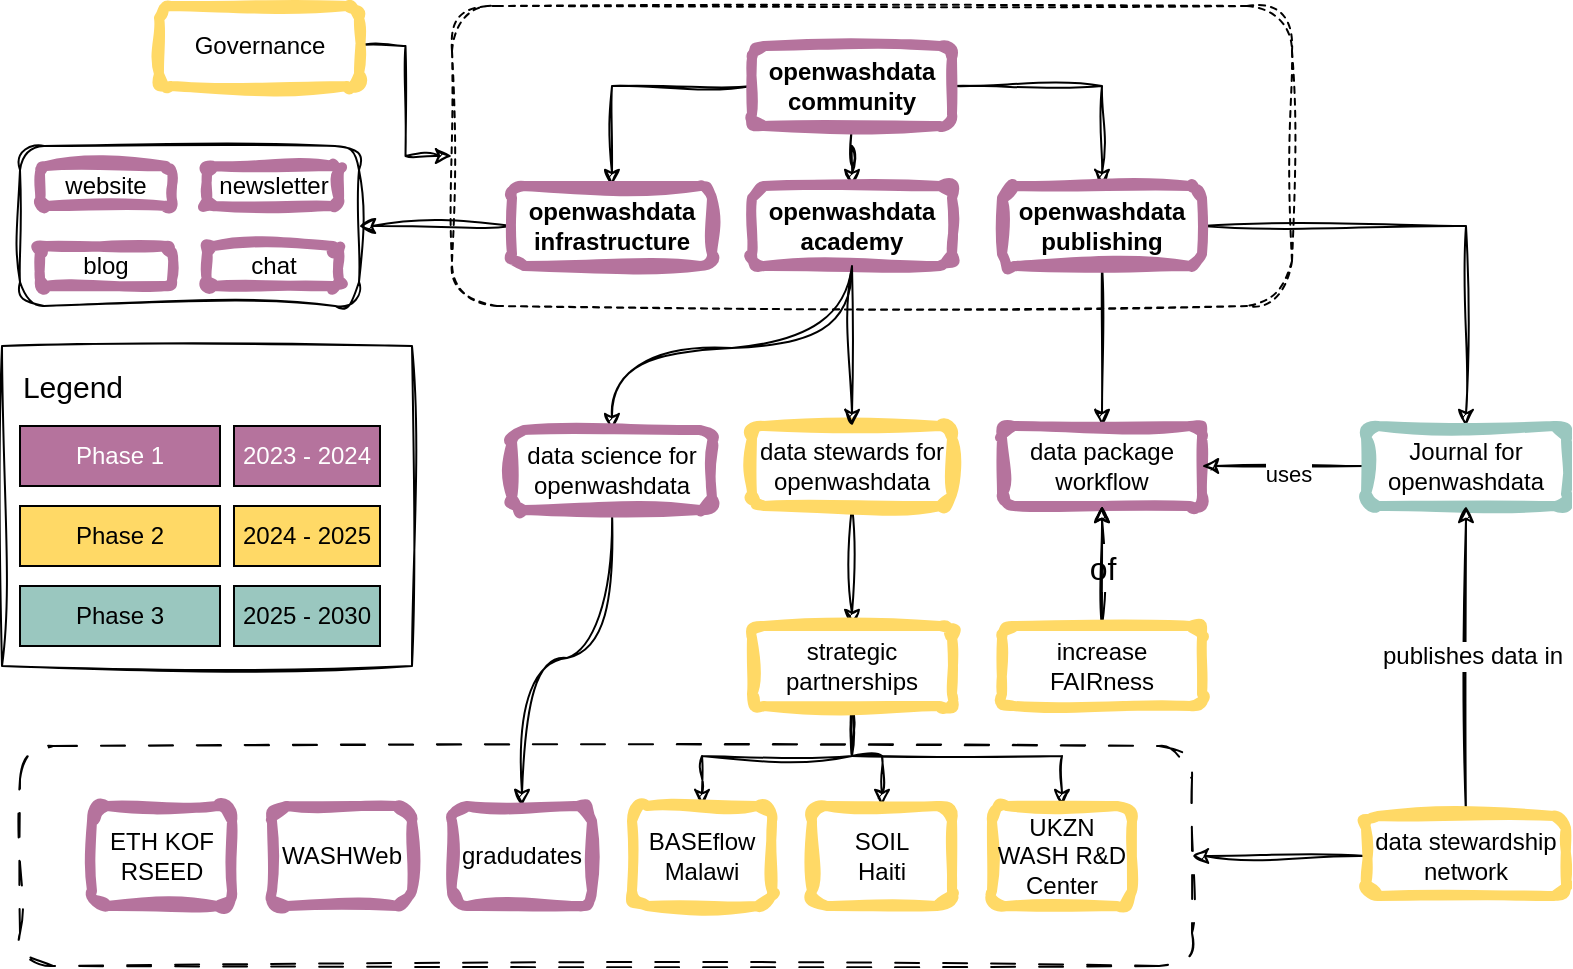 <mxfile version="24.0.0" type="github">
  <diagram name="Page-1" id="nh3vlnxrbsC_gWLJnE9w">
    <mxGraphModel dx="2074" dy="1182" grid="1" gridSize="10" guides="1" tooltips="1" connect="1" arrows="1" fold="1" page="1" pageScale="1" pageWidth="827" pageHeight="1169" math="0" shadow="0">
      <root>
        <mxCell id="0" />
        <mxCell id="1" parent="0" />
        <mxCell id="BLSTeo2ohmMuAXlxdQSj-55" value="" style="rounded=1;whiteSpace=wrap;html=1;sketch=1;hachureGap=4;jiggle=2;curveFitting=1;fontFamily=Architects Daughter;fontSource=https%3A%2F%2Ffonts.googleapis.com%2Fcss%3Ffamily%3DArchitects%2BDaughter;fontSize=20;fillColor=none;dashed=1;dashPattern=12 12;" parent="1" vertex="1">
          <mxGeometry x="14" y="390" width="586" height="110" as="geometry" />
        </mxCell>
        <mxCell id="BLSTeo2ohmMuAXlxdQSj-85" value="" style="rounded=1;whiteSpace=wrap;html=1;sketch=1;hachureGap=4;jiggle=2;curveFitting=1;fontFamily=Architects Daughter;fontSource=https%3A%2F%2Ffonts.googleapis.com%2Fcss%3Ffamily%3DArchitects%2BDaughter;fontSize=20;fillColor=none;dashed=1;" parent="1" vertex="1">
          <mxGeometry x="230" y="20" width="420" height="150" as="geometry" />
        </mxCell>
        <mxCell id="BLSTeo2ohmMuAXlxdQSj-82" value="" style="rounded=0;whiteSpace=wrap;html=1;sketch=1;hachureGap=4;jiggle=2;curveFitting=1;fontFamily=Architects Daughter;fontSource=https%3A%2F%2Ffonts.googleapis.com%2Fcss%3Ffamily%3DArchitects%2BDaughter;fontSize=20;fillColor=none;" parent="1" vertex="1">
          <mxGeometry x="5" y="190" width="205" height="160" as="geometry" />
        </mxCell>
        <mxCell id="BLSTeo2ohmMuAXlxdQSj-76" value="" style="rounded=1;whiteSpace=wrap;html=1;sketch=1;hachureGap=4;jiggle=2;curveFitting=1;fontFamily=Architects Daughter;fontSource=https%3A%2F%2Ffonts.googleapis.com%2Fcss%3Ffamily%3DArchitects%2BDaughter;fontSize=20;fillColor=none;" parent="1" vertex="1">
          <mxGeometry x="14" y="90" width="169.5" height="80" as="geometry" />
        </mxCell>
        <mxCell id="BLSTeo2ohmMuAXlxdQSj-31" style="edgeStyle=orthogonalEdgeStyle;rounded=0;sketch=1;hachureGap=4;jiggle=2;curveFitting=1;orthogonalLoop=1;jettySize=auto;html=1;fontFamily=Architects Daughter;fontSource=https%3A%2F%2Ffonts.googleapis.com%2Fcss%3Ffamily%3DArchitects%2BDaughter;fontSize=16;" parent="1" source="BLSTeo2ohmMuAXlxdQSj-2" target="BLSTeo2ohmMuAXlxdQSj-12" edge="1">
          <mxGeometry relative="1" as="geometry" />
        </mxCell>
        <mxCell id="BLSTeo2ohmMuAXlxdQSj-32" style="edgeStyle=orthogonalEdgeStyle;rounded=0;sketch=1;hachureGap=4;jiggle=2;curveFitting=1;orthogonalLoop=1;jettySize=auto;html=1;exitX=1;exitY=0.5;exitDx=0;exitDy=0;fontFamily=Architects Daughter;fontSource=https%3A%2F%2Ffonts.googleapis.com%2Fcss%3Ffamily%3DArchitects%2BDaughter;fontSize=16;" parent="1" source="BLSTeo2ohmMuAXlxdQSj-2" target="BLSTeo2ohmMuAXlxdQSj-16" edge="1">
          <mxGeometry relative="1" as="geometry" />
        </mxCell>
        <mxCell id="DJpvE1unCQy3p539MR1I-12" value="" style="edgeStyle=orthogonalEdgeStyle;rounded=0;sketch=1;hachureGap=4;jiggle=2;curveFitting=1;orthogonalLoop=1;jettySize=auto;html=1;" edge="1" parent="1" source="BLSTeo2ohmMuAXlxdQSj-2" target="BLSTeo2ohmMuAXlxdQSj-13">
          <mxGeometry relative="1" as="geometry" />
        </mxCell>
        <mxCell id="BLSTeo2ohmMuAXlxdQSj-2" value="openwashdata&lt;br&gt;community" style="rounded=1;whiteSpace=wrap;html=1;strokeColor=#B5739D;shadow=0;strokeWidth=5;sketch=1;curveFitting=1;jiggle=2;fontStyle=1" parent="1" vertex="1">
          <mxGeometry x="380" y="40" width="100" height="40" as="geometry" />
        </mxCell>
        <mxCell id="BLSTeo2ohmMuAXlxdQSj-5" value="Phase 2" style="rounded=0;whiteSpace=wrap;html=1;fillColor=#FFD966;" parent="1" vertex="1">
          <mxGeometry x="14" y="270" width="100" height="30" as="geometry" />
        </mxCell>
        <mxCell id="BLSTeo2ohmMuAXlxdQSj-6" value="Phase 3" style="rounded=0;whiteSpace=wrap;html=1;fillColor=#9AC7BF;" parent="1" vertex="1">
          <mxGeometry x="14" y="310" width="100" height="30" as="geometry" />
        </mxCell>
        <mxCell id="BLSTeo2ohmMuAXlxdQSj-7" value="2023 - 2024" style="rounded=0;whiteSpace=wrap;html=1;fillColor=#B5739D;fontColor=#FFFFFF;" parent="1" vertex="1">
          <mxGeometry x="121" y="230" width="73" height="30" as="geometry" />
        </mxCell>
        <mxCell id="BLSTeo2ohmMuAXlxdQSj-8" value="2024 - 2025" style="rounded=0;whiteSpace=wrap;html=1;fillColor=#FFD966;" parent="1" vertex="1">
          <mxGeometry x="121" y="270" width="73" height="30" as="geometry" />
        </mxCell>
        <mxCell id="BLSTeo2ohmMuAXlxdQSj-9" value="2025 - 2030" style="rounded=0;whiteSpace=wrap;html=1;fillColor=#9AC7BF;" parent="1" vertex="1">
          <mxGeometry x="121" y="310" width="73" height="30" as="geometry" />
        </mxCell>
        <mxCell id="BLSTeo2ohmMuAXlxdQSj-77" value="" style="edgeStyle=orthogonalEdgeStyle;rounded=0;sketch=1;hachureGap=4;jiggle=2;curveFitting=1;orthogonalLoop=1;jettySize=auto;html=1;fontFamily=Architects Daughter;fontSource=https%3A%2F%2Ffonts.googleapis.com%2Fcss%3Ffamily%3DArchitects%2BDaughter;fontSize=16;" parent="1" source="BLSTeo2ohmMuAXlxdQSj-12" target="BLSTeo2ohmMuAXlxdQSj-76" edge="1">
          <mxGeometry relative="1" as="geometry" />
        </mxCell>
        <mxCell id="BLSTeo2ohmMuAXlxdQSj-12" value="openwashdata&lt;br&gt;infrastructure" style="rounded=1;whiteSpace=wrap;html=1;strokeColor=#B5739D;shadow=0;strokeWidth=5;sketch=1;curveFitting=1;jiggle=2;fontStyle=1" parent="1" vertex="1">
          <mxGeometry x="260" y="110" width="100" height="40" as="geometry" />
        </mxCell>
        <mxCell id="DJpvE1unCQy3p539MR1I-8" style="edgeStyle=orthogonalEdgeStyle;rounded=0;sketch=1;hachureGap=4;jiggle=2;curveFitting=1;orthogonalLoop=1;jettySize=auto;html=1;entryX=0.5;entryY=0;entryDx=0;entryDy=0;exitX=0.5;exitY=1;exitDx=0;exitDy=0;curved=1;" edge="1" parent="1" source="BLSTeo2ohmMuAXlxdQSj-13" target="BLSTeo2ohmMuAXlxdQSj-14">
          <mxGeometry relative="1" as="geometry" />
        </mxCell>
        <mxCell id="BLSTeo2ohmMuAXlxdQSj-13" value="openwashdata&lt;br&gt;academy" style="rounded=1;whiteSpace=wrap;html=1;strokeColor=#B5739D;shadow=0;strokeWidth=5;sketch=1;curveFitting=1;jiggle=2;fontStyle=1" parent="1" vertex="1">
          <mxGeometry x="380" y="110" width="100" height="40" as="geometry" />
        </mxCell>
        <mxCell id="BLSTeo2ohmMuAXlxdQSj-36" style="edgeStyle=orthogonalEdgeStyle;rounded=0;sketch=1;hachureGap=4;jiggle=2;curveFitting=1;orthogonalLoop=1;jettySize=auto;html=1;exitX=0.5;exitY=1;exitDx=0;exitDy=0;fontFamily=Architects Daughter;fontSource=https%3A%2F%2Ffonts.googleapis.com%2Fcss%3Ffamily%3DArchitects%2BDaughter;fontSize=16;curved=1;" parent="1" source="BLSTeo2ohmMuAXlxdQSj-14" target="BLSTeo2ohmMuAXlxdQSj-15" edge="1">
          <mxGeometry relative="1" as="geometry">
            <mxPoint x="590" y="420" as="targetPoint" />
          </mxGeometry>
        </mxCell>
        <mxCell id="BLSTeo2ohmMuAXlxdQSj-14" value="data science for&lt;br&gt;openwashdata" style="rounded=1;whiteSpace=wrap;html=1;strokeColor=#B5739D;shadow=0;strokeWidth=5;sketch=1;curveFitting=1;jiggle=2;" parent="1" vertex="1">
          <mxGeometry x="260" y="232" width="100" height="40" as="geometry" />
        </mxCell>
        <mxCell id="BLSTeo2ohmMuAXlxdQSj-15" value="gradudates" style="rounded=1;whiteSpace=wrap;html=1;strokeColor=#B5739D;shadow=0;strokeWidth=5;sketch=1;curveFitting=1;jiggle=2;" parent="1" vertex="1">
          <mxGeometry x="230" y="420" width="70" height="50" as="geometry" />
        </mxCell>
        <mxCell id="BLSTeo2ohmMuAXlxdQSj-34" value="" style="edgeStyle=orthogonalEdgeStyle;rounded=0;sketch=1;hachureGap=4;jiggle=2;curveFitting=1;orthogonalLoop=1;jettySize=auto;html=1;fontFamily=Architects Daughter;fontSource=https%3A%2F%2Ffonts.googleapis.com%2Fcss%3Ffamily%3DArchitects%2BDaughter;fontSize=16;" parent="1" source="BLSTeo2ohmMuAXlxdQSj-16" target="BLSTeo2ohmMuAXlxdQSj-17" edge="1">
          <mxGeometry relative="1" as="geometry" />
        </mxCell>
        <mxCell id="BLSTeo2ohmMuAXlxdQSj-35" style="edgeStyle=orthogonalEdgeStyle;rounded=0;sketch=1;hachureGap=4;jiggle=2;curveFitting=1;orthogonalLoop=1;jettySize=auto;html=1;exitX=1;exitY=0.5;exitDx=0;exitDy=0;fontFamily=Architects Daughter;fontSource=https%3A%2F%2Ffonts.googleapis.com%2Fcss%3Ffamily%3DArchitects%2BDaughter;fontSize=16;" parent="1" source="BLSTeo2ohmMuAXlxdQSj-16" target="BLSTeo2ohmMuAXlxdQSj-21" edge="1">
          <mxGeometry relative="1" as="geometry" />
        </mxCell>
        <mxCell id="BLSTeo2ohmMuAXlxdQSj-16" value="openwashdata&lt;br&gt;publishing" style="rounded=1;whiteSpace=wrap;html=1;strokeColor=#B5739D;shadow=0;strokeWidth=5;sketch=1;curveFitting=1;jiggle=2;fontStyle=1" parent="1" vertex="1">
          <mxGeometry x="505" y="110" width="100" height="40" as="geometry" />
        </mxCell>
        <mxCell id="BLSTeo2ohmMuAXlxdQSj-17" value="data package workflow" style="rounded=1;whiteSpace=wrap;html=1;strokeColor=#B5739D;shadow=0;strokeWidth=5;sketch=1;curveFitting=1;jiggle=2;" parent="1" vertex="1">
          <mxGeometry x="505" y="230" width="100" height="40" as="geometry" />
        </mxCell>
        <mxCell id="BLSTeo2ohmMuAXlxdQSj-62" value="" style="edgeStyle=orthogonalEdgeStyle;rounded=0;sketch=1;hachureGap=4;jiggle=2;curveFitting=1;orthogonalLoop=1;jettySize=auto;html=1;fontFamily=Architects Daughter;fontSource=https%3A%2F%2Ffonts.googleapis.com%2Fcss%3Ffamily%3DArchitects%2BDaughter;fontSize=16;" parent="1" source="BLSTeo2ohmMuAXlxdQSj-21" target="BLSTeo2ohmMuAXlxdQSj-17" edge="1">
          <mxGeometry relative="1" as="geometry" />
        </mxCell>
        <mxCell id="BLSTeo2ohmMuAXlxdQSj-63" value="&lt;font style=&quot;font-size: 11px;&quot; face=&quot;Helvetica&quot;&gt;uses&lt;/font&gt;" style="edgeLabel;html=1;align=center;verticalAlign=middle;resizable=0;points=[];fontSize=20;fontFamily=Architects Daughter;" parent="BLSTeo2ohmMuAXlxdQSj-62" vertex="1" connectable="0">
          <mxGeometry x="-0.05" y="1" relative="1" as="geometry">
            <mxPoint as="offset" />
          </mxGeometry>
        </mxCell>
        <mxCell id="BLSTeo2ohmMuAXlxdQSj-21" value="Journal for &lt;br&gt;openwashdata" style="rounded=1;whiteSpace=wrap;html=1;strokeColor=#9AC7BF;shadow=0;strokeWidth=5;sketch=1;curveFitting=1;jiggle=2;" parent="1" vertex="1">
          <mxGeometry x="687" y="230" width="100" height="40" as="geometry" />
        </mxCell>
        <mxCell id="BLSTeo2ohmMuAXlxdQSj-37" value="" style="edgeStyle=orthogonalEdgeStyle;rounded=0;sketch=1;hachureGap=4;jiggle=2;curveFitting=1;orthogonalLoop=1;jettySize=auto;html=1;fontFamily=Architects Daughter;fontSource=https%3A%2F%2Ffonts.googleapis.com%2Fcss%3Ffamily%3DArchitects%2BDaughter;fontSize=16;" parent="1" source="BLSTeo2ohmMuAXlxdQSj-22" target="BLSTeo2ohmMuAXlxdQSj-17" edge="1">
          <mxGeometry relative="1" as="geometry" />
        </mxCell>
        <mxCell id="BLSTeo2ohmMuAXlxdQSj-38" value="&lt;font style=&quot;font-size: 16px;&quot; face=&quot;Helvetica&quot;&gt;of&lt;/font&gt;" style="edgeLabel;html=1;align=center;verticalAlign=middle;resizable=0;points=[];fontSize=20;fontFamily=Architects Daughter;" parent="BLSTeo2ohmMuAXlxdQSj-37" vertex="1" connectable="0">
          <mxGeometry x="-0.3" y="-3" relative="1" as="geometry">
            <mxPoint x="-3" y="-9" as="offset" />
          </mxGeometry>
        </mxCell>
        <mxCell id="BLSTeo2ohmMuAXlxdQSj-39" value="" style="edgeStyle=orthogonalEdgeStyle;rounded=0;sketch=1;hachureGap=4;jiggle=2;curveFitting=1;orthogonalLoop=1;jettySize=auto;html=1;fontFamily=Architects Daughter;fontSource=https%3A%2F%2Ffonts.googleapis.com%2Fcss%3Ffamily%3DArchitects%2BDaughter;fontSize=16;" parent="1" source="BLSTeo2ohmMuAXlxdQSj-22" target="BLSTeo2ohmMuAXlxdQSj-17" edge="1">
          <mxGeometry relative="1" as="geometry" />
        </mxCell>
        <mxCell id="BLSTeo2ohmMuAXlxdQSj-22" value="increase FAIRness" style="rounded=1;whiteSpace=wrap;html=1;strokeColor=#FFD966;shadow=0;strokeWidth=5;sketch=1;curveFitting=1;jiggle=2;" parent="1" vertex="1">
          <mxGeometry x="505" y="330" width="100" height="40" as="geometry" />
        </mxCell>
        <mxCell id="BLSTeo2ohmMuAXlxdQSj-30" value="" style="edgeStyle=orthogonalEdgeStyle;rounded=0;sketch=1;hachureGap=4;jiggle=2;curveFitting=1;orthogonalLoop=1;jettySize=auto;html=1;fontFamily=Architects Daughter;fontSource=https%3A%2F%2Ffonts.googleapis.com%2Fcss%3Ffamily%3DArchitects%2BDaughter;fontSize=16;" parent="1" source="BLSTeo2ohmMuAXlxdQSj-26" target="BLSTeo2ohmMuAXlxdQSj-27" edge="1">
          <mxGeometry relative="1" as="geometry" />
        </mxCell>
        <mxCell id="BLSTeo2ohmMuAXlxdQSj-26" value="data stewards for openwashdata" style="rounded=1;whiteSpace=wrap;html=1;strokeColor=#FFD966;shadow=0;strokeWidth=5;sketch=1;curveFitting=1;jiggle=2;" parent="1" vertex="1">
          <mxGeometry x="380" y="230" width="100" height="40" as="geometry" />
        </mxCell>
        <mxCell id="DJpvE1unCQy3p539MR1I-15" style="edgeStyle=orthogonalEdgeStyle;rounded=0;sketch=1;hachureGap=4;jiggle=2;curveFitting=1;orthogonalLoop=1;jettySize=auto;html=1;exitX=0.5;exitY=1;exitDx=0;exitDy=0;" edge="1" parent="1" source="BLSTeo2ohmMuAXlxdQSj-27" target="DJpvE1unCQy3p539MR1I-13">
          <mxGeometry relative="1" as="geometry" />
        </mxCell>
        <mxCell id="DJpvE1unCQy3p539MR1I-17" style="edgeStyle=orthogonalEdgeStyle;rounded=0;sketch=1;hachureGap=4;jiggle=2;curveFitting=1;orthogonalLoop=1;jettySize=auto;html=1;exitX=0.5;exitY=1;exitDx=0;exitDy=0;entryX=0.5;entryY=0;entryDx=0;entryDy=0;" edge="1" parent="1" source="BLSTeo2ohmMuAXlxdQSj-27" target="BLSTeo2ohmMuAXlxdQSj-41">
          <mxGeometry relative="1" as="geometry" />
        </mxCell>
        <mxCell id="DJpvE1unCQy3p539MR1I-18" style="edgeStyle=orthogonalEdgeStyle;rounded=0;sketch=1;hachureGap=4;jiggle=2;curveFitting=1;orthogonalLoop=1;jettySize=auto;html=1;entryX=0.5;entryY=0;entryDx=0;entryDy=0;exitX=0.5;exitY=1;exitDx=0;exitDy=0;" edge="1" parent="1" source="BLSTeo2ohmMuAXlxdQSj-27" target="BLSTeo2ohmMuAXlxdQSj-40">
          <mxGeometry relative="1" as="geometry">
            <mxPoint x="430" y="380" as="sourcePoint" />
          </mxGeometry>
        </mxCell>
        <mxCell id="BLSTeo2ohmMuAXlxdQSj-27" value="strategic partnerships" style="rounded=1;whiteSpace=wrap;html=1;strokeColor=#FFD966;shadow=0;strokeWidth=5;sketch=1;curveFitting=1;jiggle=2;" parent="1" vertex="1">
          <mxGeometry x="380" y="330" width="100" height="40" as="geometry" />
        </mxCell>
        <mxCell id="BLSTeo2ohmMuAXlxdQSj-40" value="BASEflow&lt;br&gt;Malawi" style="rounded=1;whiteSpace=wrap;html=1;strokeColor=#FFD966;shadow=0;strokeWidth=5;sketch=1;curveFitting=1;jiggle=2;" parent="1" vertex="1">
          <mxGeometry x="320" y="420" width="70" height="50" as="geometry" />
        </mxCell>
        <mxCell id="BLSTeo2ohmMuAXlxdQSj-41" value="UKZN WASH R&amp;amp;D Center" style="rounded=1;whiteSpace=wrap;html=1;strokeColor=#FFD966;shadow=0;strokeWidth=5;sketch=1;curveFitting=1;jiggle=2;" parent="1" vertex="1">
          <mxGeometry x="500" y="420" width="70" height="50" as="geometry" />
        </mxCell>
        <mxCell id="BLSTeo2ohmMuAXlxdQSj-51" value="WASHWeb" style="rounded=1;whiteSpace=wrap;html=1;strokeColor=#B5739D;shadow=0;strokeWidth=5;sketch=1;curveFitting=1;jiggle=2;" parent="1" vertex="1">
          <mxGeometry x="140" y="420" width="70" height="50" as="geometry" />
        </mxCell>
        <mxCell id="BLSTeo2ohmMuAXlxdQSj-53" value="ETH KOF&lt;br&gt;RSEED" style="rounded=1;whiteSpace=wrap;html=1;strokeColor=#B5739D;shadow=0;strokeWidth=5;sketch=1;curveFitting=1;jiggle=2;" parent="1" vertex="1">
          <mxGeometry x="50" y="420" width="70" height="50" as="geometry" />
        </mxCell>
        <mxCell id="BLSTeo2ohmMuAXlxdQSj-57" style="edgeStyle=orthogonalEdgeStyle;rounded=0;sketch=1;hachureGap=4;jiggle=2;curveFitting=1;orthogonalLoop=1;jettySize=auto;html=1;entryX=1;entryY=0.5;entryDx=0;entryDy=0;fontFamily=Architects Daughter;fontSource=https%3A%2F%2Ffonts.googleapis.com%2Fcss%3Ffamily%3DArchitects%2BDaughter;fontSize=16;" parent="1" source="BLSTeo2ohmMuAXlxdQSj-56" target="BLSTeo2ohmMuAXlxdQSj-55" edge="1">
          <mxGeometry relative="1" as="geometry">
            <mxPoint x="664" y="440" as="targetPoint" />
          </mxGeometry>
        </mxCell>
        <mxCell id="BLSTeo2ohmMuAXlxdQSj-59" style="edgeStyle=orthogonalEdgeStyle;rounded=0;sketch=1;hachureGap=4;jiggle=2;curveFitting=1;orthogonalLoop=1;jettySize=auto;html=1;fontFamily=Architects Daughter;fontSource=https%3A%2F%2Ffonts.googleapis.com%2Fcss%3Ffamily%3DArchitects%2BDaughter;fontSize=16;" parent="1" source="BLSTeo2ohmMuAXlxdQSj-56" target="BLSTeo2ohmMuAXlxdQSj-21" edge="1">
          <mxGeometry relative="1" as="geometry" />
        </mxCell>
        <mxCell id="BLSTeo2ohmMuAXlxdQSj-60" value="&lt;font style=&quot;font-size: 12px;&quot; face=&quot;Helvetica&quot;&gt;publishes data in&lt;br style=&quot;font-size: 12px;&quot;&gt;&lt;/font&gt;" style="edgeLabel;html=1;align=center;verticalAlign=middle;resizable=0;points=[];fontSize=12;fontFamily=Architects Daughter;" parent="BLSTeo2ohmMuAXlxdQSj-59" vertex="1" connectable="0">
          <mxGeometry x="0.04" y="-3" relative="1" as="geometry">
            <mxPoint as="offset" />
          </mxGeometry>
        </mxCell>
        <mxCell id="BLSTeo2ohmMuAXlxdQSj-56" value="data stewardship network" style="rounded=1;whiteSpace=wrap;html=1;strokeColor=#FFD966;shadow=0;strokeWidth=5;sketch=1;curveFitting=1;jiggle=2;" parent="1" vertex="1">
          <mxGeometry x="687" y="425" width="100" height="40" as="geometry" />
        </mxCell>
        <mxCell id="BLSTeo2ohmMuAXlxdQSj-64" value="website" style="rounded=1;whiteSpace=wrap;html=1;strokeColor=#B5739D;shadow=0;strokeWidth=5;sketch=1;curveFitting=1;jiggle=2;" parent="1" vertex="1">
          <mxGeometry x="24" y="100" width="66" height="20" as="geometry" />
        </mxCell>
        <mxCell id="BLSTeo2ohmMuAXlxdQSj-69" value="newsletter" style="rounded=1;whiteSpace=wrap;html=1;strokeColor=#B5739D;shadow=0;strokeWidth=5;sketch=1;curveFitting=1;jiggle=2;" parent="1" vertex="1">
          <mxGeometry x="107.5" y="100" width="66" height="20" as="geometry" />
        </mxCell>
        <mxCell id="BLSTeo2ohmMuAXlxdQSj-70" value="chat" style="rounded=1;whiteSpace=wrap;html=1;strokeColor=#B5739D;shadow=0;strokeWidth=5;sketch=1;curveFitting=1;jiggle=2;" parent="1" vertex="1">
          <mxGeometry x="107.5" y="140" width="66" height="20" as="geometry" />
        </mxCell>
        <mxCell id="BLSTeo2ohmMuAXlxdQSj-71" value="blog" style="rounded=1;whiteSpace=wrap;html=1;strokeColor=#B5739D;shadow=0;strokeWidth=5;sketch=1;curveFitting=1;jiggle=2;" parent="1" vertex="1">
          <mxGeometry x="24" y="140" width="66" height="20" as="geometry" />
        </mxCell>
        <mxCell id="BLSTeo2ohmMuAXlxdQSj-80" value="Phase 1" style="rounded=0;whiteSpace=wrap;html=1;fillColor=#B5739D;fontColor=#FFFFFF;" parent="1" vertex="1">
          <mxGeometry x="14" y="230" width="100" height="30" as="geometry" />
        </mxCell>
        <mxCell id="BLSTeo2ohmMuAXlxdQSj-81" value="Legend" style="text;html=1;align=center;verticalAlign=middle;resizable=0;points=[];autosize=1;strokeColor=none;fillColor=none;fontSize=15;fontFamily=Helvetica;" parent="1" vertex="1">
          <mxGeometry x="5" y="195" width="70" height="30" as="geometry" />
        </mxCell>
        <mxCell id="BLSTeo2ohmMuAXlxdQSj-87" style="edgeStyle=orthogonalEdgeStyle;rounded=0;sketch=1;hachureGap=4;jiggle=2;curveFitting=1;orthogonalLoop=1;jettySize=auto;html=1;fontFamily=Architects Daughter;fontSource=https%3A%2F%2Ffonts.googleapis.com%2Fcss%3Ffamily%3DArchitects%2BDaughter;fontSize=16;" parent="1" source="BLSTeo2ohmMuAXlxdQSj-86" target="BLSTeo2ohmMuAXlxdQSj-85" edge="1">
          <mxGeometry relative="1" as="geometry" />
        </mxCell>
        <mxCell id="BLSTeo2ohmMuAXlxdQSj-86" value="Governance" style="rounded=1;whiteSpace=wrap;html=1;strokeColor=#FFD966;shadow=0;strokeWidth=5;sketch=1;curveFitting=1;jiggle=2;" parent="1" vertex="1">
          <mxGeometry x="83.5" y="20" width="100" height="40" as="geometry" />
        </mxCell>
        <mxCell id="DJpvE1unCQy3p539MR1I-9" style="edgeStyle=orthogonalEdgeStyle;rounded=0;sketch=1;hachureGap=4;jiggle=2;curveFitting=1;orthogonalLoop=1;jettySize=auto;html=1;exitX=0.5;exitY=1;exitDx=0;exitDy=0;entryX=0.5;entryY=0;entryDx=0;entryDy=0;" edge="1" parent="1" source="BLSTeo2ohmMuAXlxdQSj-13" target="BLSTeo2ohmMuAXlxdQSj-26">
          <mxGeometry relative="1" as="geometry" />
        </mxCell>
        <mxCell id="DJpvE1unCQy3p539MR1I-13" value="&lt;div&gt;SOIL&lt;/div&gt;Haiti" style="rounded=1;whiteSpace=wrap;html=1;strokeColor=#FFD966;shadow=0;strokeWidth=5;sketch=1;curveFitting=1;jiggle=2;" vertex="1" parent="1">
          <mxGeometry x="410" y="420" width="70" height="50" as="geometry" />
        </mxCell>
      </root>
    </mxGraphModel>
  </diagram>
</mxfile>
